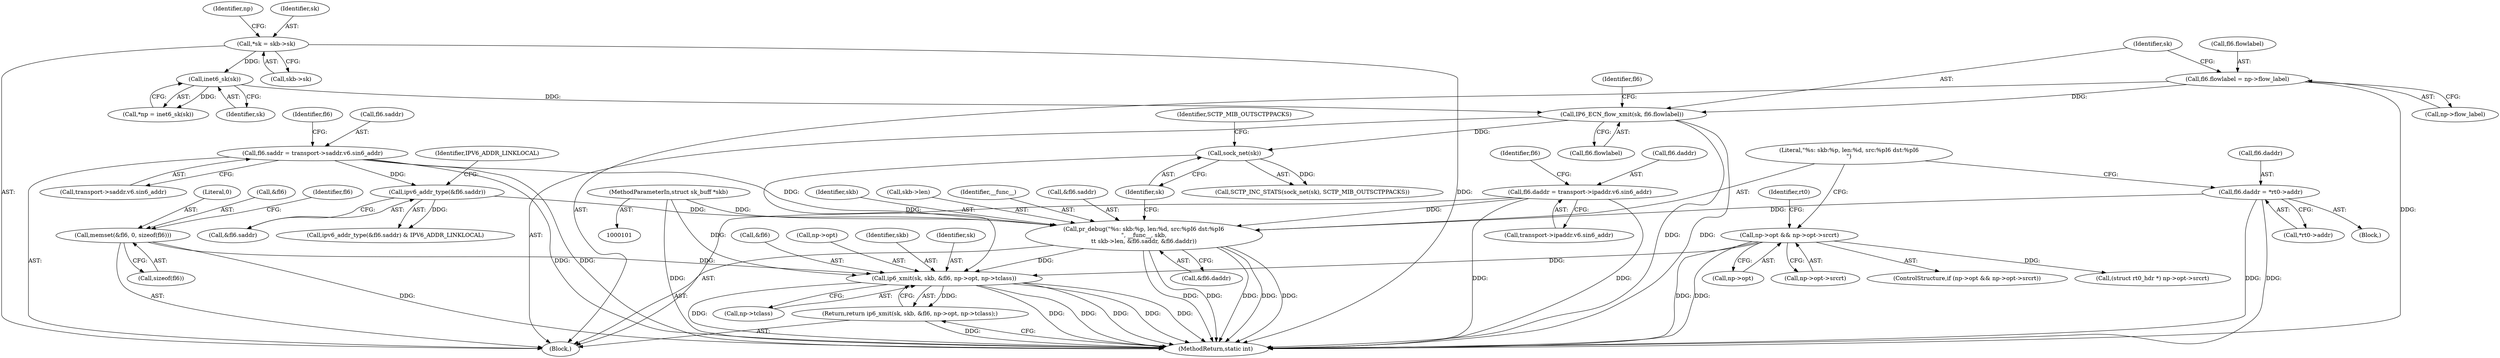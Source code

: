 digraph "1_linux_95ee62083cb6453e056562d91f597552021e6ae7_0@pointer" {
"1000252" [label="(Call,ip6_xmit(sk, skb, &fl6, np->opt, np->tclass))"];
"1000236" [label="(Call,sock_net(sk))"];
"1000159" [label="(Call,IP6_ECN_flow_xmit(sk, fl6.flowlabel))"];
"1000114" [label="(Call,inet6_sk(sk))"];
"1000106" [label="(Call,*sk = skb->sk)"];
"1000152" [label="(Call,fl6.flowlabel = np->flow_label)"];
"1000220" [label="(Call,pr_debug(\"%s: skb:%p, len:%d, src:%pI6 dst:%pI6\n\", __func__, skb,\n\t\t skb->len, &fl6.saddr, &fl6.daddr))"];
"1000102" [label="(MethodParameterIn,struct sk_buff *skb)"];
"1000141" [label="(Call,fl6.saddr = transport->saddr.v6.sin6_addr)"];
"1000166" [label="(Call,ipv6_addr_type(&fl6.saddr))"];
"1000212" [label="(Call,fl6.daddr = *rt0->addr)"];
"1000130" [label="(Call,fl6.daddr = transport->ipaddr.v6.sin6_addr)"];
"1000117" [label="(Call,memset(&fl6, 0, sizeof(fl6)))"];
"1000192" [label="(Call,np->opt && np->opt->srcrt)"];
"1000251" [label="(Return,return ip6_xmit(sk, skb, &fl6, np->opt, np->tclass);)"];
"1000251" [label="(Return,return ip6_xmit(sk, skb, &fl6, np->opt, np->tclass);)"];
"1000104" [label="(Block,)"];
"1000125" [label="(Identifier,fl6)"];
"1000154" [label="(Identifier,fl6)"];
"1000236" [label="(Call,sock_net(sk))"];
"1000117" [label="(Call,memset(&fl6, 0, sizeof(fl6)))"];
"1000159" [label="(Call,IP6_ECN_flow_xmit(sk, fl6.flowlabel))"];
"1000238" [label="(Identifier,SCTP_MIB_OUTSCTPPACKS)"];
"1000167" [label="(Call,&fl6.saddr)"];
"1000102" [label="(MethodParameterIn,struct sk_buff *skb)"];
"1000237" [label="(Identifier,sk)"];
"1000113" [label="(Identifier,np)"];
"1000255" [label="(Call,&fl6)"];
"1000231" [label="(Call,&fl6.daddr)"];
"1000216" [label="(Call,*rt0->addr)"];
"1000223" [label="(Identifier,skb)"];
"1000112" [label="(Call,*np = inet6_sk(sk))"];
"1000142" [label="(Call,fl6.saddr)"];
"1000192" [label="(Call,np->opt && np->opt->srcrt)"];
"1000213" [label="(Call,fl6.daddr)"];
"1000260" [label="(Call,np->tclass)"];
"1000106" [label="(Call,*sk = skb->sk)"];
"1000145" [label="(Call,transport->saddr.v6.sin6_addr)"];
"1000171" [label="(Identifier,IPV6_ADDR_LINKLOCAL)"];
"1000130" [label="(Call,fl6.daddr = transport->ipaddr.v6.sin6_addr)"];
"1000169" [label="(Identifier,fl6)"];
"1000121" [label="(Call,sizeof(fl6))"];
"1000220" [label="(Call,pr_debug(\"%s: skb:%p, len:%d, src:%pI6 dst:%pI6\n\", __func__, skb,\n\t\t skb->len, &fl6.saddr, &fl6.daddr))"];
"1000212" [label="(Call,fl6.daddr = *rt0->addr)"];
"1000152" [label="(Call,fl6.flowlabel = np->flow_label)"];
"1000204" [label="(Identifier,rt0)"];
"1000224" [label="(Call,skb->len)"];
"1000114" [label="(Call,inet6_sk(sk))"];
"1000153" [label="(Call,fl6.flowlabel)"];
"1000263" [label="(MethodReturn,static int)"];
"1000156" [label="(Call,np->flow_label)"];
"1000201" [label="(Block,)"];
"1000118" [label="(Call,&fl6)"];
"1000257" [label="(Call,np->opt)"];
"1000196" [label="(Call,np->opt->srcrt)"];
"1000235" [label="(Call,SCTP_INC_STATS(sock_net(sk), SCTP_MIB_OUTSCTPPACKS))"];
"1000160" [label="(Identifier,sk)"];
"1000222" [label="(Identifier,__func__)"];
"1000254" [label="(Identifier,skb)"];
"1000165" [label="(Call,ipv6_addr_type(&fl6.saddr) & IPV6_ADDR_LINKLOCAL)"];
"1000166" [label="(Call,ipv6_addr_type(&fl6.saddr))"];
"1000253" [label="(Identifier,sk)"];
"1000131" [label="(Call,fl6.daddr)"];
"1000221" [label="(Literal,\"%s: skb:%p, len:%d, src:%pI6 dst:%pI6\n\")"];
"1000191" [label="(ControlStructure,if (np->opt && np->opt->srcrt))"];
"1000107" [label="(Identifier,sk)"];
"1000108" [label="(Call,skb->sk)"];
"1000120" [label="(Literal,0)"];
"1000205" [label="(Call,(struct rt0_hdr *) np->opt->srcrt)"];
"1000141" [label="(Call,fl6.saddr = transport->saddr.v6.sin6_addr)"];
"1000227" [label="(Call,&fl6.saddr)"];
"1000134" [label="(Call,transport->ipaddr.v6.sin6_addr)"];
"1000161" [label="(Call,fl6.flowlabel)"];
"1000193" [label="(Call,np->opt)"];
"1000252" [label="(Call,ip6_xmit(sk, skb, &fl6, np->opt, np->tclass))"];
"1000115" [label="(Identifier,sk)"];
"1000143" [label="(Identifier,fl6)"];
"1000252" -> "1000251"  [label="AST: "];
"1000252" -> "1000260"  [label="CFG: "];
"1000253" -> "1000252"  [label="AST: "];
"1000254" -> "1000252"  [label="AST: "];
"1000255" -> "1000252"  [label="AST: "];
"1000257" -> "1000252"  [label="AST: "];
"1000260" -> "1000252"  [label="AST: "];
"1000251" -> "1000252"  [label="CFG: "];
"1000252" -> "1000263"  [label="DDG: "];
"1000252" -> "1000263"  [label="DDG: "];
"1000252" -> "1000263"  [label="DDG: "];
"1000252" -> "1000263"  [label="DDG: "];
"1000252" -> "1000263"  [label="DDG: "];
"1000252" -> "1000263"  [label="DDG: "];
"1000252" -> "1000251"  [label="DDG: "];
"1000236" -> "1000252"  [label="DDG: "];
"1000220" -> "1000252"  [label="DDG: "];
"1000102" -> "1000252"  [label="DDG: "];
"1000117" -> "1000252"  [label="DDG: "];
"1000192" -> "1000252"  [label="DDG: "];
"1000236" -> "1000235"  [label="AST: "];
"1000236" -> "1000237"  [label="CFG: "];
"1000237" -> "1000236"  [label="AST: "];
"1000238" -> "1000236"  [label="CFG: "];
"1000236" -> "1000235"  [label="DDG: "];
"1000159" -> "1000236"  [label="DDG: "];
"1000159" -> "1000104"  [label="AST: "];
"1000159" -> "1000161"  [label="CFG: "];
"1000160" -> "1000159"  [label="AST: "];
"1000161" -> "1000159"  [label="AST: "];
"1000169" -> "1000159"  [label="CFG: "];
"1000159" -> "1000263"  [label="DDG: "];
"1000159" -> "1000263"  [label="DDG: "];
"1000114" -> "1000159"  [label="DDG: "];
"1000152" -> "1000159"  [label="DDG: "];
"1000114" -> "1000112"  [label="AST: "];
"1000114" -> "1000115"  [label="CFG: "];
"1000115" -> "1000114"  [label="AST: "];
"1000112" -> "1000114"  [label="CFG: "];
"1000114" -> "1000112"  [label="DDG: "];
"1000106" -> "1000114"  [label="DDG: "];
"1000106" -> "1000104"  [label="AST: "];
"1000106" -> "1000108"  [label="CFG: "];
"1000107" -> "1000106"  [label="AST: "];
"1000108" -> "1000106"  [label="AST: "];
"1000113" -> "1000106"  [label="CFG: "];
"1000106" -> "1000263"  [label="DDG: "];
"1000152" -> "1000104"  [label="AST: "];
"1000152" -> "1000156"  [label="CFG: "];
"1000153" -> "1000152"  [label="AST: "];
"1000156" -> "1000152"  [label="AST: "];
"1000160" -> "1000152"  [label="CFG: "];
"1000152" -> "1000263"  [label="DDG: "];
"1000220" -> "1000104"  [label="AST: "];
"1000220" -> "1000231"  [label="CFG: "];
"1000221" -> "1000220"  [label="AST: "];
"1000222" -> "1000220"  [label="AST: "];
"1000223" -> "1000220"  [label="AST: "];
"1000224" -> "1000220"  [label="AST: "];
"1000227" -> "1000220"  [label="AST: "];
"1000231" -> "1000220"  [label="AST: "];
"1000237" -> "1000220"  [label="CFG: "];
"1000220" -> "1000263"  [label="DDG: "];
"1000220" -> "1000263"  [label="DDG: "];
"1000220" -> "1000263"  [label="DDG: "];
"1000220" -> "1000263"  [label="DDG: "];
"1000220" -> "1000263"  [label="DDG: "];
"1000102" -> "1000220"  [label="DDG: "];
"1000141" -> "1000220"  [label="DDG: "];
"1000166" -> "1000220"  [label="DDG: "];
"1000212" -> "1000220"  [label="DDG: "];
"1000130" -> "1000220"  [label="DDG: "];
"1000102" -> "1000101"  [label="AST: "];
"1000102" -> "1000263"  [label="DDG: "];
"1000141" -> "1000104"  [label="AST: "];
"1000141" -> "1000145"  [label="CFG: "];
"1000142" -> "1000141"  [label="AST: "];
"1000145" -> "1000141"  [label="AST: "];
"1000154" -> "1000141"  [label="CFG: "];
"1000141" -> "1000263"  [label="DDG: "];
"1000141" -> "1000263"  [label="DDG: "];
"1000141" -> "1000166"  [label="DDG: "];
"1000166" -> "1000165"  [label="AST: "];
"1000166" -> "1000167"  [label="CFG: "];
"1000167" -> "1000166"  [label="AST: "];
"1000171" -> "1000166"  [label="CFG: "];
"1000166" -> "1000165"  [label="DDG: "];
"1000212" -> "1000201"  [label="AST: "];
"1000212" -> "1000216"  [label="CFG: "];
"1000213" -> "1000212"  [label="AST: "];
"1000216" -> "1000212"  [label="AST: "];
"1000221" -> "1000212"  [label="CFG: "];
"1000212" -> "1000263"  [label="DDG: "];
"1000212" -> "1000263"  [label="DDG: "];
"1000130" -> "1000104"  [label="AST: "];
"1000130" -> "1000134"  [label="CFG: "];
"1000131" -> "1000130"  [label="AST: "];
"1000134" -> "1000130"  [label="AST: "];
"1000143" -> "1000130"  [label="CFG: "];
"1000130" -> "1000263"  [label="DDG: "];
"1000130" -> "1000263"  [label="DDG: "];
"1000117" -> "1000104"  [label="AST: "];
"1000117" -> "1000121"  [label="CFG: "];
"1000118" -> "1000117"  [label="AST: "];
"1000120" -> "1000117"  [label="AST: "];
"1000121" -> "1000117"  [label="AST: "];
"1000125" -> "1000117"  [label="CFG: "];
"1000117" -> "1000263"  [label="DDG: "];
"1000192" -> "1000191"  [label="AST: "];
"1000192" -> "1000193"  [label="CFG: "];
"1000192" -> "1000196"  [label="CFG: "];
"1000193" -> "1000192"  [label="AST: "];
"1000196" -> "1000192"  [label="AST: "];
"1000204" -> "1000192"  [label="CFG: "];
"1000221" -> "1000192"  [label="CFG: "];
"1000192" -> "1000263"  [label="DDG: "];
"1000192" -> "1000263"  [label="DDG: "];
"1000192" -> "1000205"  [label="DDG: "];
"1000251" -> "1000104"  [label="AST: "];
"1000263" -> "1000251"  [label="CFG: "];
"1000251" -> "1000263"  [label="DDG: "];
}
